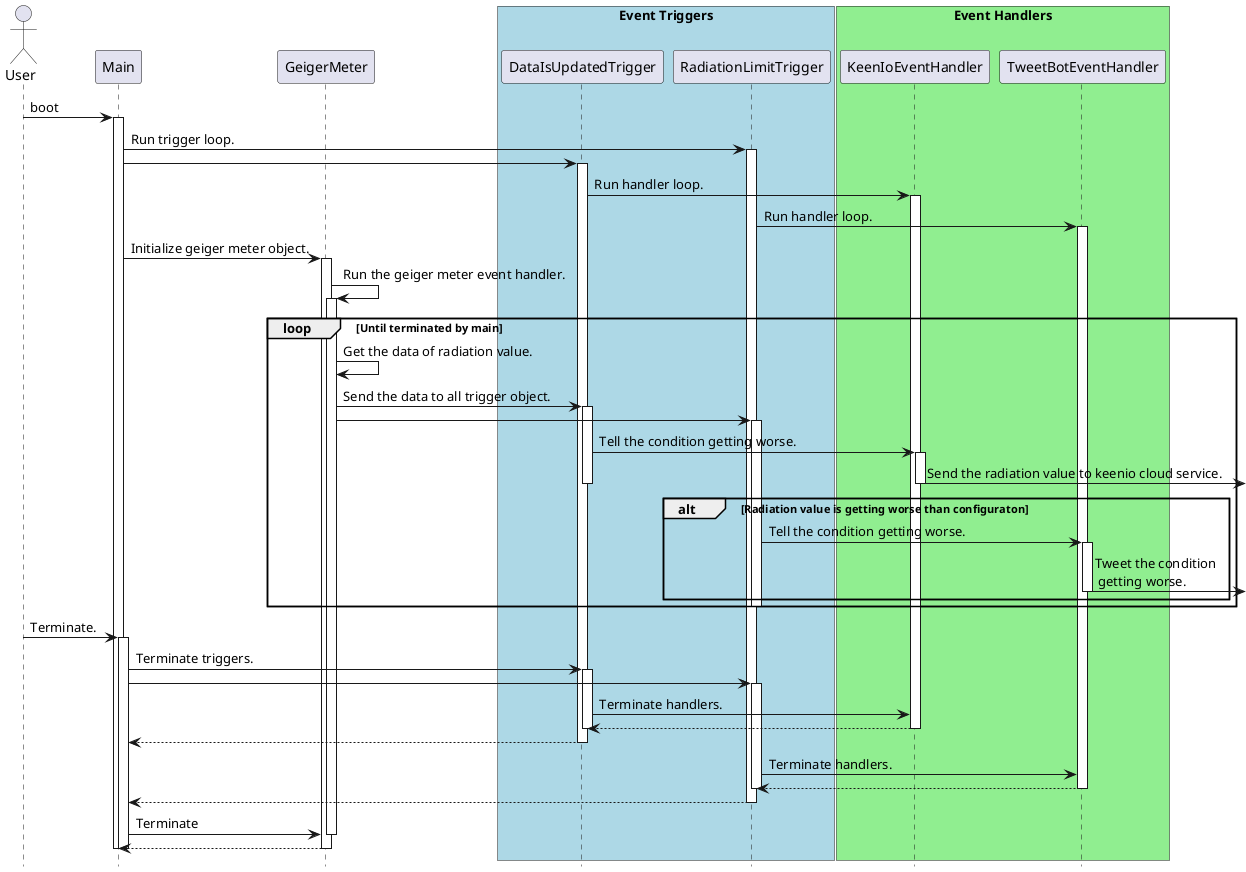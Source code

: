 ' sequence diagram
@startuml
hide footbox
actor User
participant Main
participant GeigerMeter
participant DataIsUpdatedTrigger
participant RadiationLimitTrigger
participant KeenIoEventHandler
participant TweetBotEventHandler
box "Event Triggers" #LightBlue
    participant DataIsUpdatedTrigger
    participant RadiationLimitTrigger
end box
box "Event Handlers" #LightGreen
    participant KeenIoEventHandler
    participant TweetBotEventHandler
end box

User -> Main : boot
activate Main

Main -> RadiationLimitTrigger : Run trigger loop.
activate RadiationLimitTrigger
Main -> DataIsUpdatedTrigger
activate DataIsUpdatedTrigger

DataIsUpdatedTrigger -> KeenIoEventHandler : Run handler loop.
activate KeenIoEventHandler 
RadiationLimitTrigger -> TweetBotEventHandler : Run handler loop.
activate TweetBotEventHandler

Main -> GeigerMeter : Initialize geiger meter object.
activate GeigerMeter
GeigerMeter -> GeigerMeter : Run the geiger meter event handler.
activate GeigerMeter

loop Until terminated by main
    GeigerMeter -> GeigerMeter : Get the data of radiation value.
    GeigerMeter -> DataIsUpdatedTrigger : Send the data to all trigger object.
    activate DataIsUpdatedTrigger
    GeigerMeter -> RadiationLimitTrigger
    activate RadiationLimitTrigger

    DataIsUpdatedTrigger -> KeenIoEventHandler : Tell the condition getting worse.
    activate KeenIoEventHandler
    KeenIoEventHandler ->] : Send the radiation value to keenio cloud service.
    deactivate KeenIoEventHandler
    deactivate DataIsUpdatedTrigger

    alt Radiation value is getting worse than configuraton
        RadiationLimitTrigger -> TweetBotEventHandler : Tell the condition getting worse.
        activate TweetBotEventHandler
        TweetBotEventHandler ->] : Tweet the condition\n getting worse.
        deactivate TweetBotEventHandler
    end
    deactivate RadiationLimitTrigger
end

User -> Main : Terminate.
activate Main
Main -> DataIsUpdatedTrigger : Terminate triggers.
activate DataIsUpdatedTrigger
Main -> RadiationLimitTrigger
activate RadiationLimitTrigger
DataIsUpdatedTrigger -> KeenIoEventHandler : Terminate handlers.
DataIsUpdatedTrigger <-- KeenIoEventHandler
deactivate KeenIoEventHandler
deactivate DataIsUpdatedTrigger
Main <-- DataIsUpdatedTrigger
deactivate DataIsUpdatedTrigger
RadiationLimitTrigger -> TweetBotEventHandler : Terminate handlers.
RadiationLimitTrigger <-- TweetBotEventHandler
deactivate TweetBotEventHandler
deactivate RadiationLimitTrigger
Main <-- RadiationLimitTrigger
deactivate RadiationLimitTrigger

Main -> GeigerMeter : Terminate
deactivate GeigerMeter
Main <-- GeigerMeter
deactivate GeigerMeter
deactivate Main
deactivate Main
@enduml

